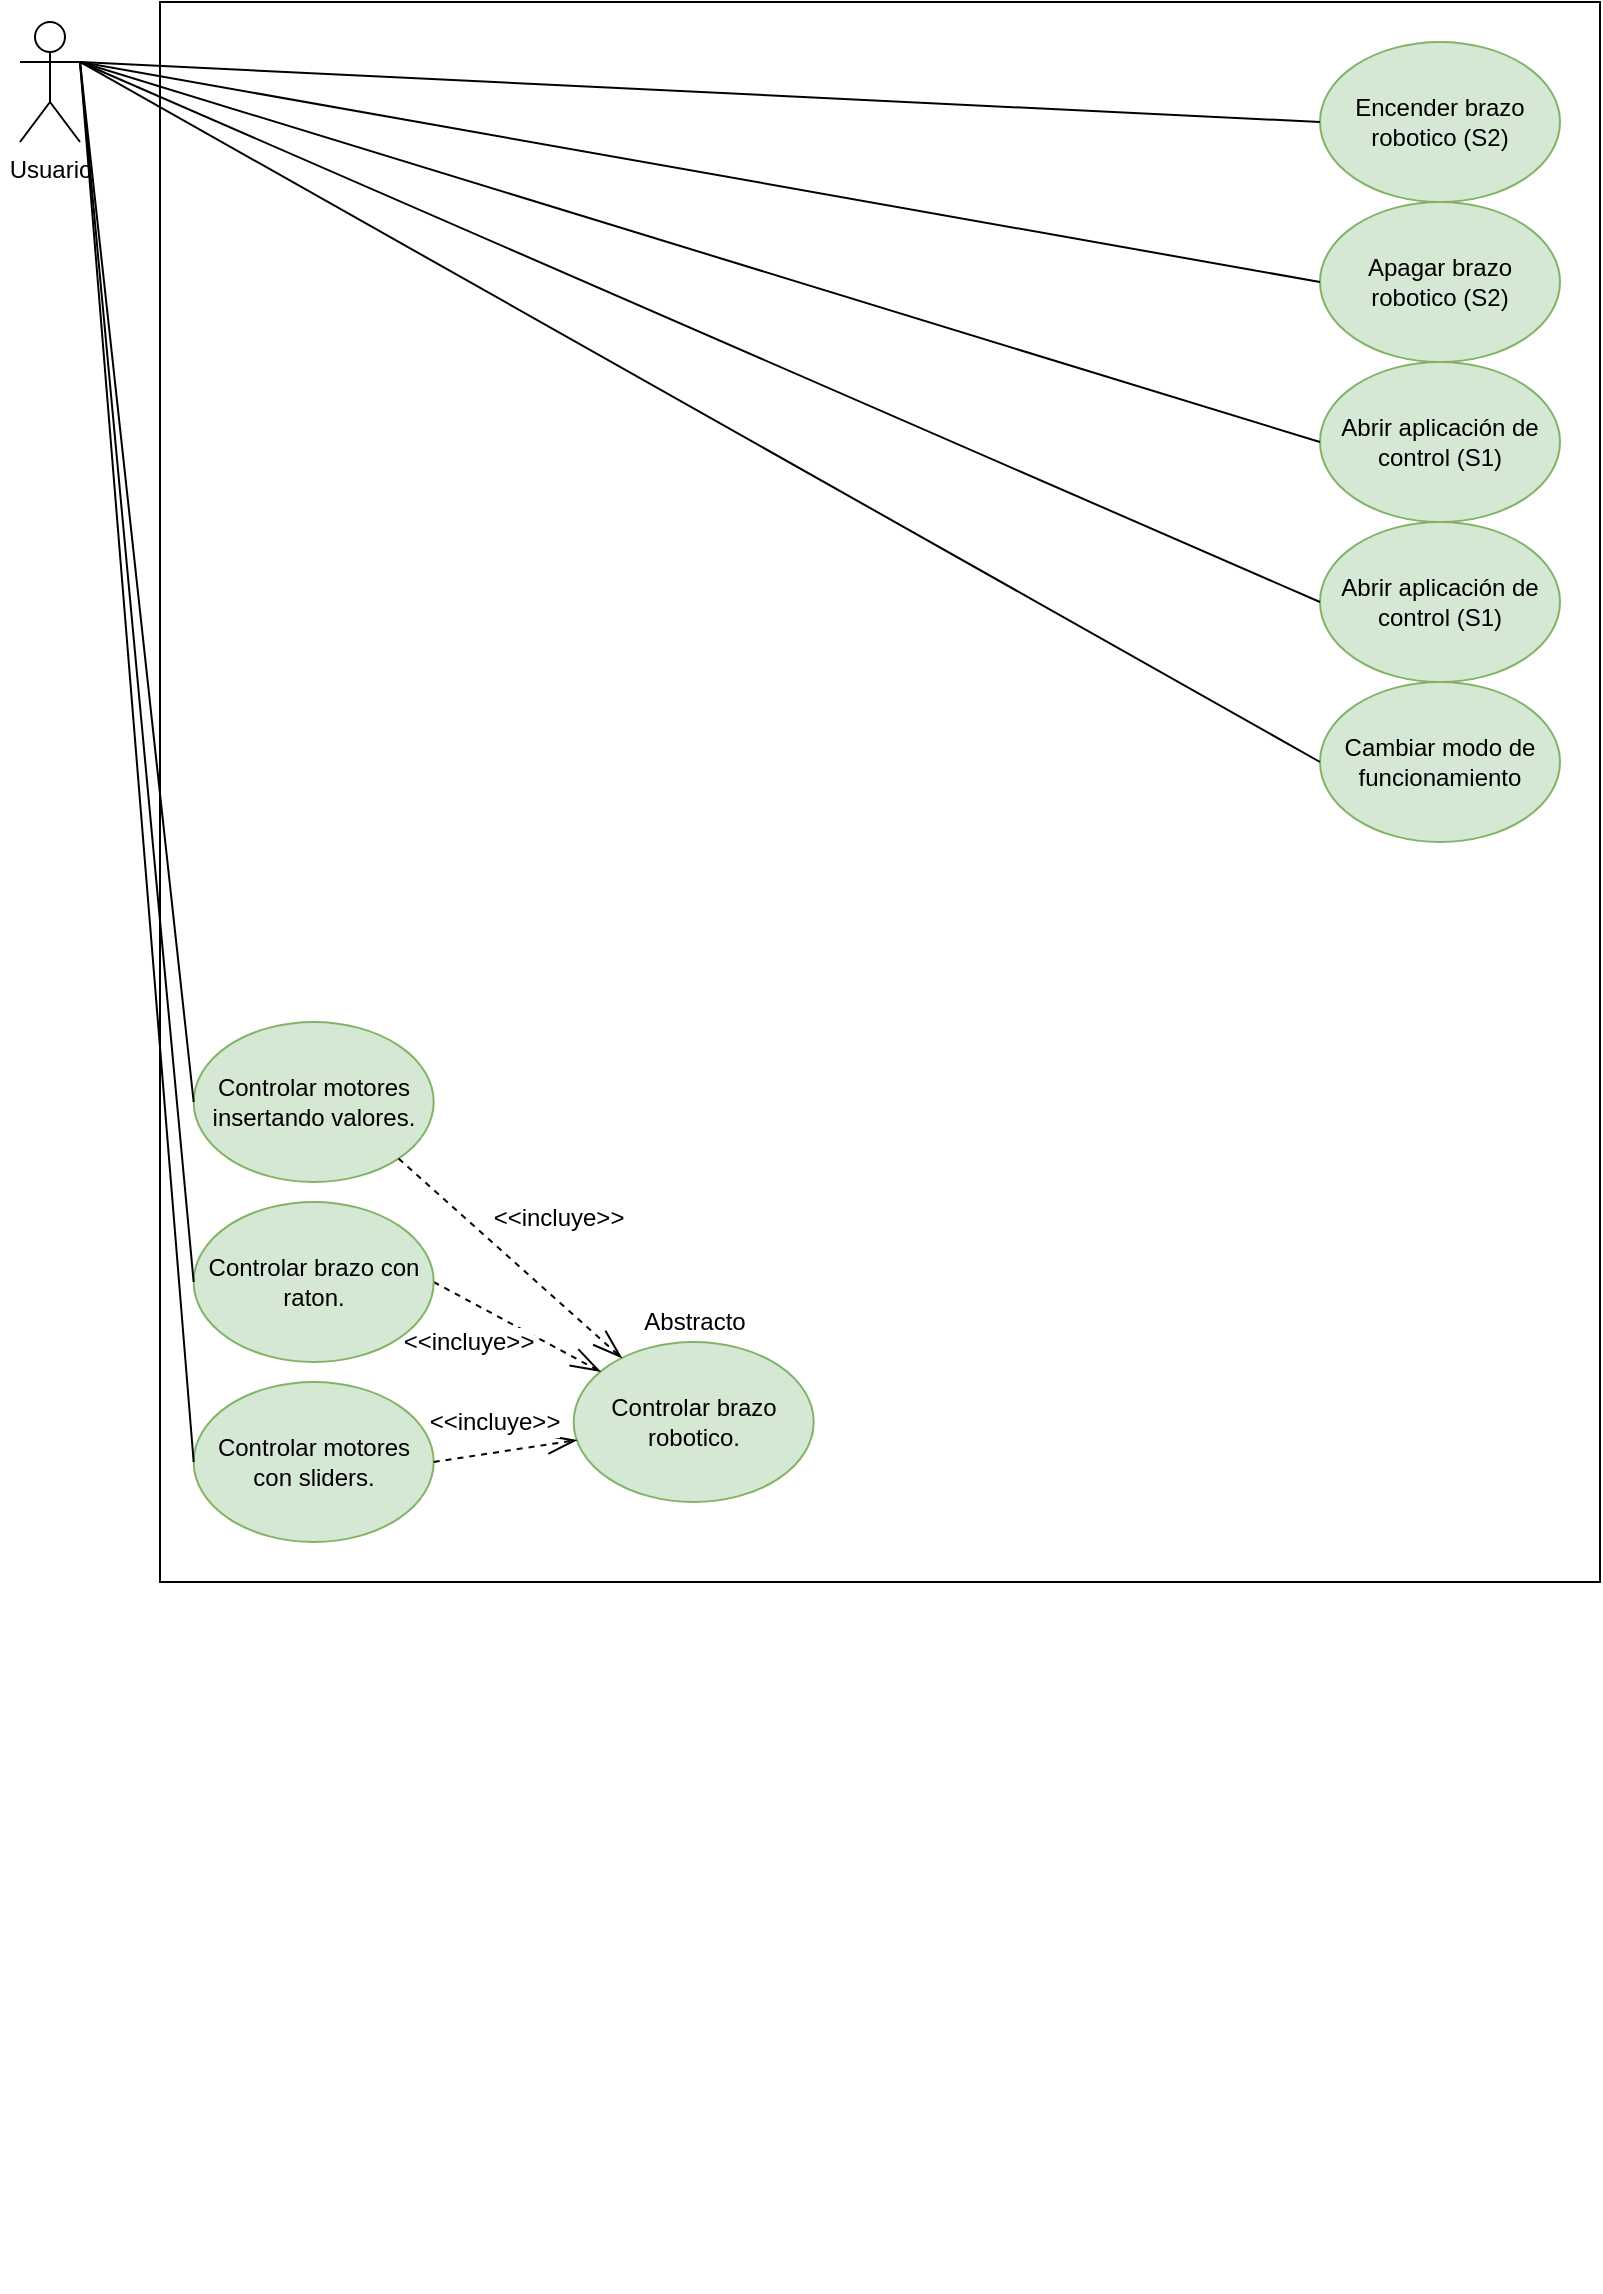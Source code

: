 <mxfile version="12.6.4" type="device"><diagram id="85QHPAvy7_sOyB34iiLI" name="Page-1"><mxGraphModel dx="868" dy="469" grid="1" gridSize="10" guides="1" tooltips="1" connect="1" arrows="1" fold="1" page="1" pageScale="1" pageWidth="827" pageHeight="1169" math="0" shadow="0"><root><mxCell id="0"/><mxCell id="1" parent="0"/><mxCell id="JYTYxDqOXRD-7Z7ByciO-19" value="" style="whiteSpace=wrap;html=1;comic=0;" parent="1" vertex="1"><mxGeometry x="90" y="10" width="720" height="790" as="geometry"/></mxCell><mxCell id="JYTYxDqOXRD-7Z7ByciO-1" value="&lt;div&gt;Usuario&lt;/div&gt;&lt;div&gt;&lt;br&gt;&lt;/div&gt;" style="shape=umlActor;verticalLabelPosition=bottom;labelBackgroundColor=#ffffff;verticalAlign=top;html=1;outlineConnect=0;" parent="1" vertex="1"><mxGeometry x="20" y="20" width="30" height="60" as="geometry"/></mxCell><mxCell id="JYTYxDqOXRD-7Z7ByciO-6" value="Encender brazo robotico (S2)" style="ellipse;whiteSpace=wrap;html=1;fillColor=#d5e8d4;strokeColor=#82b366;" parent="1" vertex="1"><mxGeometry x="670" y="30" width="120" height="80" as="geometry"/></mxCell><mxCell id="JYTYxDqOXRD-7Z7ByciO-7" value="Apagar brazo robotico (S2)" style="ellipse;whiteSpace=wrap;html=1;fillColor=#d5e8d4;strokeColor=#82b366;" parent="1" vertex="1"><mxGeometry x="670" y="110" width="120" height="80" as="geometry"/></mxCell><mxCell id="JYTYxDqOXRD-7Z7ByciO-8" value="Controlar motores con sliders." style="ellipse;whiteSpace=wrap;html=1;fillColor=#d5e8d4;strokeColor=#82b366;" parent="1" vertex="1"><mxGeometry x="106.84" y="700" width="120" height="80" as="geometry"/></mxCell><mxCell id="JYTYxDqOXRD-7Z7ByciO-11" value="" style="endArrow=none;html=1;entryX=0;entryY=0.5;entryDx=0;entryDy=0;" parent="1" target="JYTYxDqOXRD-7Z7ByciO-7" edge="1"><mxGeometry width="50" height="50" relative="1" as="geometry"><mxPoint x="50" y="40" as="sourcePoint"/><mxPoint x="210" y="310" as="targetPoint"/></mxGeometry></mxCell><mxCell id="JYTYxDqOXRD-7Z7ByciO-12" value="" style="endArrow=none;html=1;entryX=0;entryY=0.5;entryDx=0;entryDy=0;" parent="1" target="JYTYxDqOXRD-7Z7ByciO-6" edge="1"><mxGeometry width="50" height="50" relative="1" as="geometry"><mxPoint x="50" y="40" as="sourcePoint"/><mxPoint x="220" y="320" as="targetPoint"/></mxGeometry></mxCell><mxCell id="JYTYxDqOXRD-7Z7ByciO-18" value="" style="shape=image;imageAspect=0;aspect=fixed;verticalLabelPosition=bottom;verticalAlign=top;image=https://upload.wikimedia.org/wikipedia/commons/9/9e/Notacion_Caso_de_Uso.svg;" parent="1" vertex="1"><mxGeometry x="10" y="860" width="406.84" height="295" as="geometry"/></mxCell><mxCell id="JYTYxDqOXRD-7Z7ByciO-23" value="Cambiar modo de funcionamiento" style="ellipse;whiteSpace=wrap;html=1;fillColor=#d5e8d4;strokeColor=#82b366;" parent="1" vertex="1"><mxGeometry x="670" y="350" width="120" height="80" as="geometry"/></mxCell><mxCell id="JYTYxDqOXRD-7Z7ByciO-26" value="" style="endArrow=none;html=1;exitX=1;exitY=0.333;exitDx=0;exitDy=0;exitPerimeter=0;entryX=0;entryY=0.5;entryDx=0;entryDy=0;" parent="1" source="JYTYxDqOXRD-7Z7ByciO-1" target="JYTYxDqOXRD-7Z7ByciO-23" edge="1"><mxGeometry width="50" height="50" relative="1" as="geometry"><mxPoint x="60" y="50" as="sourcePoint"/><mxPoint x="680" y="320.0" as="targetPoint"/></mxGeometry></mxCell><mxCell id="JYTYxDqOXRD-7Z7ByciO-27" value="Controlar motores insertando valores." style="ellipse;whiteSpace=wrap;html=1;fillColor=#d5e8d4;strokeColor=#82b366;" parent="1" vertex="1"><mxGeometry x="106.84" y="520" width="120" height="80" as="geometry"/></mxCell><mxCell id="JYTYxDqOXRD-7Z7ByciO-28" value="" style="endArrow=none;html=1;exitX=1;exitY=0.333;exitDx=0;exitDy=0;exitPerimeter=0;entryX=0;entryY=0.5;entryDx=0;entryDy=0;" parent="1" source="JYTYxDqOXRD-7Z7ByciO-1" target="JYTYxDqOXRD-7Z7ByciO-27" edge="1"><mxGeometry width="50" height="50" relative="1" as="geometry"><mxPoint x="60" y="50" as="sourcePoint"/><mxPoint x="30" y="310" as="targetPoint"/></mxGeometry></mxCell><mxCell id="JYTYxDqOXRD-7Z7ByciO-29" value="Controlar brazo robotico." style="ellipse;whiteSpace=wrap;html=1;fillColor=#d5e8d4;strokeColor=#82b366;" parent="1" vertex="1"><mxGeometry x="296.84" y="680" width="120" height="80" as="geometry"/></mxCell><mxCell id="JYTYxDqOXRD-7Z7ByciO-30" value="" style="endArrow=openThin;html=1;exitX=1;exitY=1;exitDx=0;exitDy=0;endFill=0;endSize=13;dashed=1;" parent="1" source="JYTYxDqOXRD-7Z7ByciO-27" target="JYTYxDqOXRD-7Z7ByciO-29" edge="1"><mxGeometry width="50" height="50" relative="1" as="geometry"><mxPoint x="96.84" y="1720" as="sourcePoint"/><mxPoint x="146.84" y="1670" as="targetPoint"/></mxGeometry></mxCell><mxCell id="JYTYxDqOXRD-7Z7ByciO-41" value="&amp;lt;&amp;lt;incluye&amp;gt;&amp;gt;" style="text;html=1;align=center;verticalAlign=middle;resizable=0;points=[];labelBackgroundColor=#ffffff;" parent="JYTYxDqOXRD-7Z7ByciO-30" vertex="1" connectable="0"><mxGeometry x="-0.44" y="-2" relative="1" as="geometry"><mxPoint x="49.49" as="offset"/></mxGeometry></mxCell><mxCell id="JYTYxDqOXRD-7Z7ByciO-31" value="" style="endArrow=openThin;html=1;exitX=1;exitY=0.5;exitDx=0;exitDy=0;endFill=0;endSize=13;dashed=1;" parent="1" source="JYTYxDqOXRD-7Z7ByciO-8" target="JYTYxDqOXRD-7Z7ByciO-29" edge="1"><mxGeometry width="50" height="50" relative="1" as="geometry"><mxPoint x="539.266" y="768.284" as="sourcePoint"/><mxPoint x="517.84" y="800" as="targetPoint"/></mxGeometry></mxCell><mxCell id="JYTYxDqOXRD-7Z7ByciO-40" value="&amp;lt;&amp;lt;incluye&amp;gt;&amp;gt;" style="text;html=1;align=center;verticalAlign=middle;resizable=0;points=[];labelBackgroundColor=#ffffff;" parent="JYTYxDqOXRD-7Z7ByciO-31" vertex="1" connectable="0"><mxGeometry x="-0.55" relative="1" as="geometry"><mxPoint x="13.72" y="-17.5" as="offset"/></mxGeometry></mxCell><mxCell id="JYTYxDqOXRD-7Z7ByciO-32" value="" style="endArrow=openThin;html=1;exitX=1;exitY=0.5;exitDx=0;exitDy=0;endFill=0;endSize=13;dashed=1;" parent="1" source="JYTYxDqOXRD-7Z7ByciO-34" target="JYTYxDqOXRD-7Z7ByciO-29" edge="1"><mxGeometry width="50" height="50" relative="1" as="geometry"><mxPoint x="556.84" y="740.0" as="sourcePoint"/><mxPoint x="766.84" y="970" as="targetPoint"/></mxGeometry></mxCell><mxCell id="JYTYxDqOXRD-7Z7ByciO-39" value="&amp;lt;&amp;lt;incluye&amp;gt;&amp;gt;" style="text;html=1;align=center;verticalAlign=middle;resizable=0;points=[];labelBackgroundColor=#ffffff;" parent="JYTYxDqOXRD-7Z7ByciO-32" vertex="1" connectable="0"><mxGeometry x="-0.548" y="-1" relative="1" as="geometry"><mxPoint x="-1.32" y="19.06" as="offset"/></mxGeometry></mxCell><mxCell id="JYTYxDqOXRD-7Z7ByciO-34" value="Controlar brazo con raton." style="ellipse;whiteSpace=wrap;html=1;fillColor=#d5e8d4;strokeColor=#82b366;" parent="1" vertex="1"><mxGeometry x="106.84" y="610" width="120" height="80" as="geometry"/></mxCell><mxCell id="JYTYxDqOXRD-7Z7ByciO-36" value="Abrir aplicación de control (S1)" style="ellipse;whiteSpace=wrap;html=1;fillColor=#d5e8d4;strokeColor=#82b366;" parent="1" vertex="1"><mxGeometry x="670" y="190" width="120" height="80" as="geometry"/></mxCell><mxCell id="JYTYxDqOXRD-7Z7ByciO-37" value="" style="endArrow=none;html=1;entryX=0;entryY=0.5;entryDx=0;entryDy=0;" parent="1" target="JYTYxDqOXRD-7Z7ByciO-36" edge="1"><mxGeometry width="50" height="50" relative="1" as="geometry"><mxPoint x="50" y="40" as="sourcePoint"/><mxPoint x="680" y="160.0" as="targetPoint"/></mxGeometry></mxCell><mxCell id="JYTYxDqOXRD-7Z7ByciO-38" value="Abstracto" style="text;html=1;align=center;verticalAlign=middle;resizable=0;points=[];autosize=1;" parent="1" vertex="1"><mxGeometry x="321.84" y="660" width="70" height="20" as="geometry"/></mxCell><mxCell id="JYTYxDqOXRD-7Z7ByciO-45" value="" style="endArrow=none;html=1;entryX=0;entryY=0.5;entryDx=0;entryDy=0;exitX=1;exitY=0.333;exitDx=0;exitDy=0;exitPerimeter=0;" parent="1" source="JYTYxDqOXRD-7Z7ByciO-1" target="JYTYxDqOXRD-7Z7ByciO-34" edge="1"><mxGeometry width="50" height="50" relative="1" as="geometry"><mxPoint x="60" y="50" as="sourcePoint"/><mxPoint x="290.0" y="290.0" as="targetPoint"/></mxGeometry></mxCell><mxCell id="JYTYxDqOXRD-7Z7ByciO-46" value="" style="endArrow=none;html=1;exitX=1;exitY=0.333;exitDx=0;exitDy=0;exitPerimeter=0;entryX=0;entryY=0.5;entryDx=0;entryDy=0;" parent="1" source="JYTYxDqOXRD-7Z7ByciO-1" target="JYTYxDqOXRD-7Z7ByciO-8" edge="1"><mxGeometry width="50" height="50" relative="1" as="geometry"><mxPoint x="70" y="60" as="sourcePoint"/><mxPoint x="300.0" y="300.0" as="targetPoint"/></mxGeometry></mxCell><mxCell id="Ace_iAq0FPrPkKBJ4PQn-1" value="Abrir aplicación de control (S1)" style="ellipse;whiteSpace=wrap;html=1;fillColor=#d5e8d4;strokeColor=#82b366;" vertex="1" parent="1"><mxGeometry x="670" y="270" width="120" height="80" as="geometry"/></mxCell><mxCell id="Ace_iAq0FPrPkKBJ4PQn-2" value="" style="endArrow=none;html=1;exitX=1;exitY=0.333;exitDx=0;exitDy=0;exitPerimeter=0;entryX=0;entryY=0.5;entryDx=0;entryDy=0;" edge="1" parent="1" source="JYTYxDqOXRD-7Z7ByciO-1" target="Ace_iAq0FPrPkKBJ4PQn-1"><mxGeometry width="50" height="50" relative="1" as="geometry"><mxPoint x="60" y="50" as="sourcePoint"/><mxPoint x="680" y="400" as="targetPoint"/></mxGeometry></mxCell></root></mxGraphModel></diagram></mxfile>